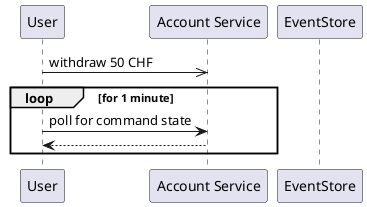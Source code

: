 @startuml

participant "User" as U
participant "Account Service" as S
participant "EventStore" as ES

U ->> S: withdraw 50 CHF
loop for 1 minute
  U -> S: poll for command state
  U <-- S:
end

@enduml